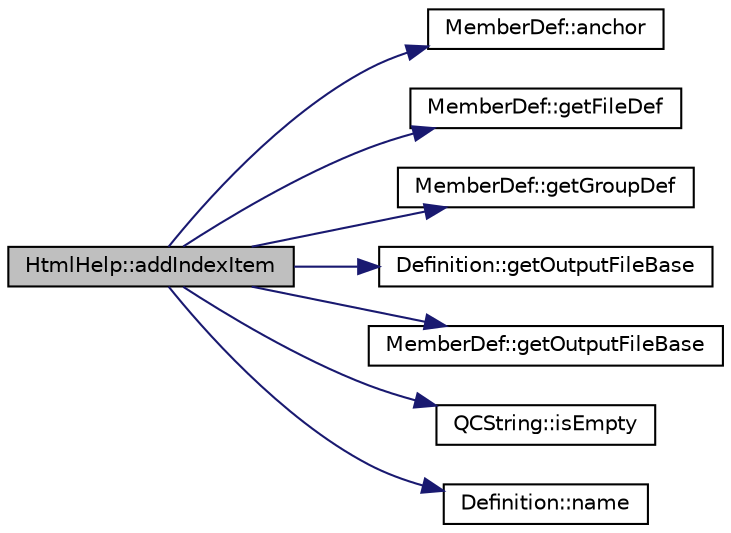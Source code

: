digraph "HtmlHelp::addIndexItem"
{
 // LATEX_PDF_SIZE
  edge [fontname="Helvetica",fontsize="10",labelfontname="Helvetica",labelfontsize="10"];
  node [fontname="Helvetica",fontsize="10",shape=record];
  rankdir="LR";
  Node1 [label="HtmlHelp::addIndexItem",height=0.2,width=0.4,color="black", fillcolor="grey75", style="filled", fontcolor="black",tooltip=" "];
  Node1 -> Node2 [color="midnightblue",fontsize="10",style="solid"];
  Node2 [label="MemberDef::anchor",height=0.2,width=0.4,color="black", fillcolor="white", style="filled",URL="$classMemberDef.html#a170c6221384447f7e2e9f5a529efef40",tooltip=" "];
  Node1 -> Node3 [color="midnightblue",fontsize="10",style="solid"];
  Node3 [label="MemberDef::getFileDef",height=0.2,width=0.4,color="black", fillcolor="white", style="filled",URL="$classMemberDef.html#a5036fd8ee16b186925236105029ee823",tooltip=" "];
  Node1 -> Node4 [color="midnightblue",fontsize="10",style="solid"];
  Node4 [label="MemberDef::getGroupDef",height=0.2,width=0.4,color="black", fillcolor="white", style="filled",URL="$classMemberDef.html#a43ef09743c900283a46b2e0ecd81e486",tooltip=" "];
  Node1 -> Node5 [color="midnightblue",fontsize="10",style="solid"];
  Node5 [label="Definition::getOutputFileBase",height=0.2,width=0.4,color="black", fillcolor="white", style="filled",URL="$classDefinition.html#acabecdc6bfda2015811eed5f3436322d",tooltip=" "];
  Node1 -> Node6 [color="midnightblue",fontsize="10",style="solid"];
  Node6 [label="MemberDef::getOutputFileBase",height=0.2,width=0.4,color="black", fillcolor="white", style="filled",URL="$classMemberDef.html#a1691f8cc2d90978d091a7d7aae11dd8d",tooltip=" "];
  Node1 -> Node7 [color="midnightblue",fontsize="10",style="solid"];
  Node7 [label="QCString::isEmpty",height=0.2,width=0.4,color="black", fillcolor="white", style="filled",URL="$classQCString.html#a621c4090d69ad7d05ef8e5234376c3d8",tooltip=" "];
  Node1 -> Node8 [color="midnightblue",fontsize="10",style="solid"];
  Node8 [label="Definition::name",height=0.2,width=0.4,color="black", fillcolor="white", style="filled",URL="$classDefinition.html#a9374fedd7f64fea7e0e164302d1a9e61",tooltip=" "];
}
